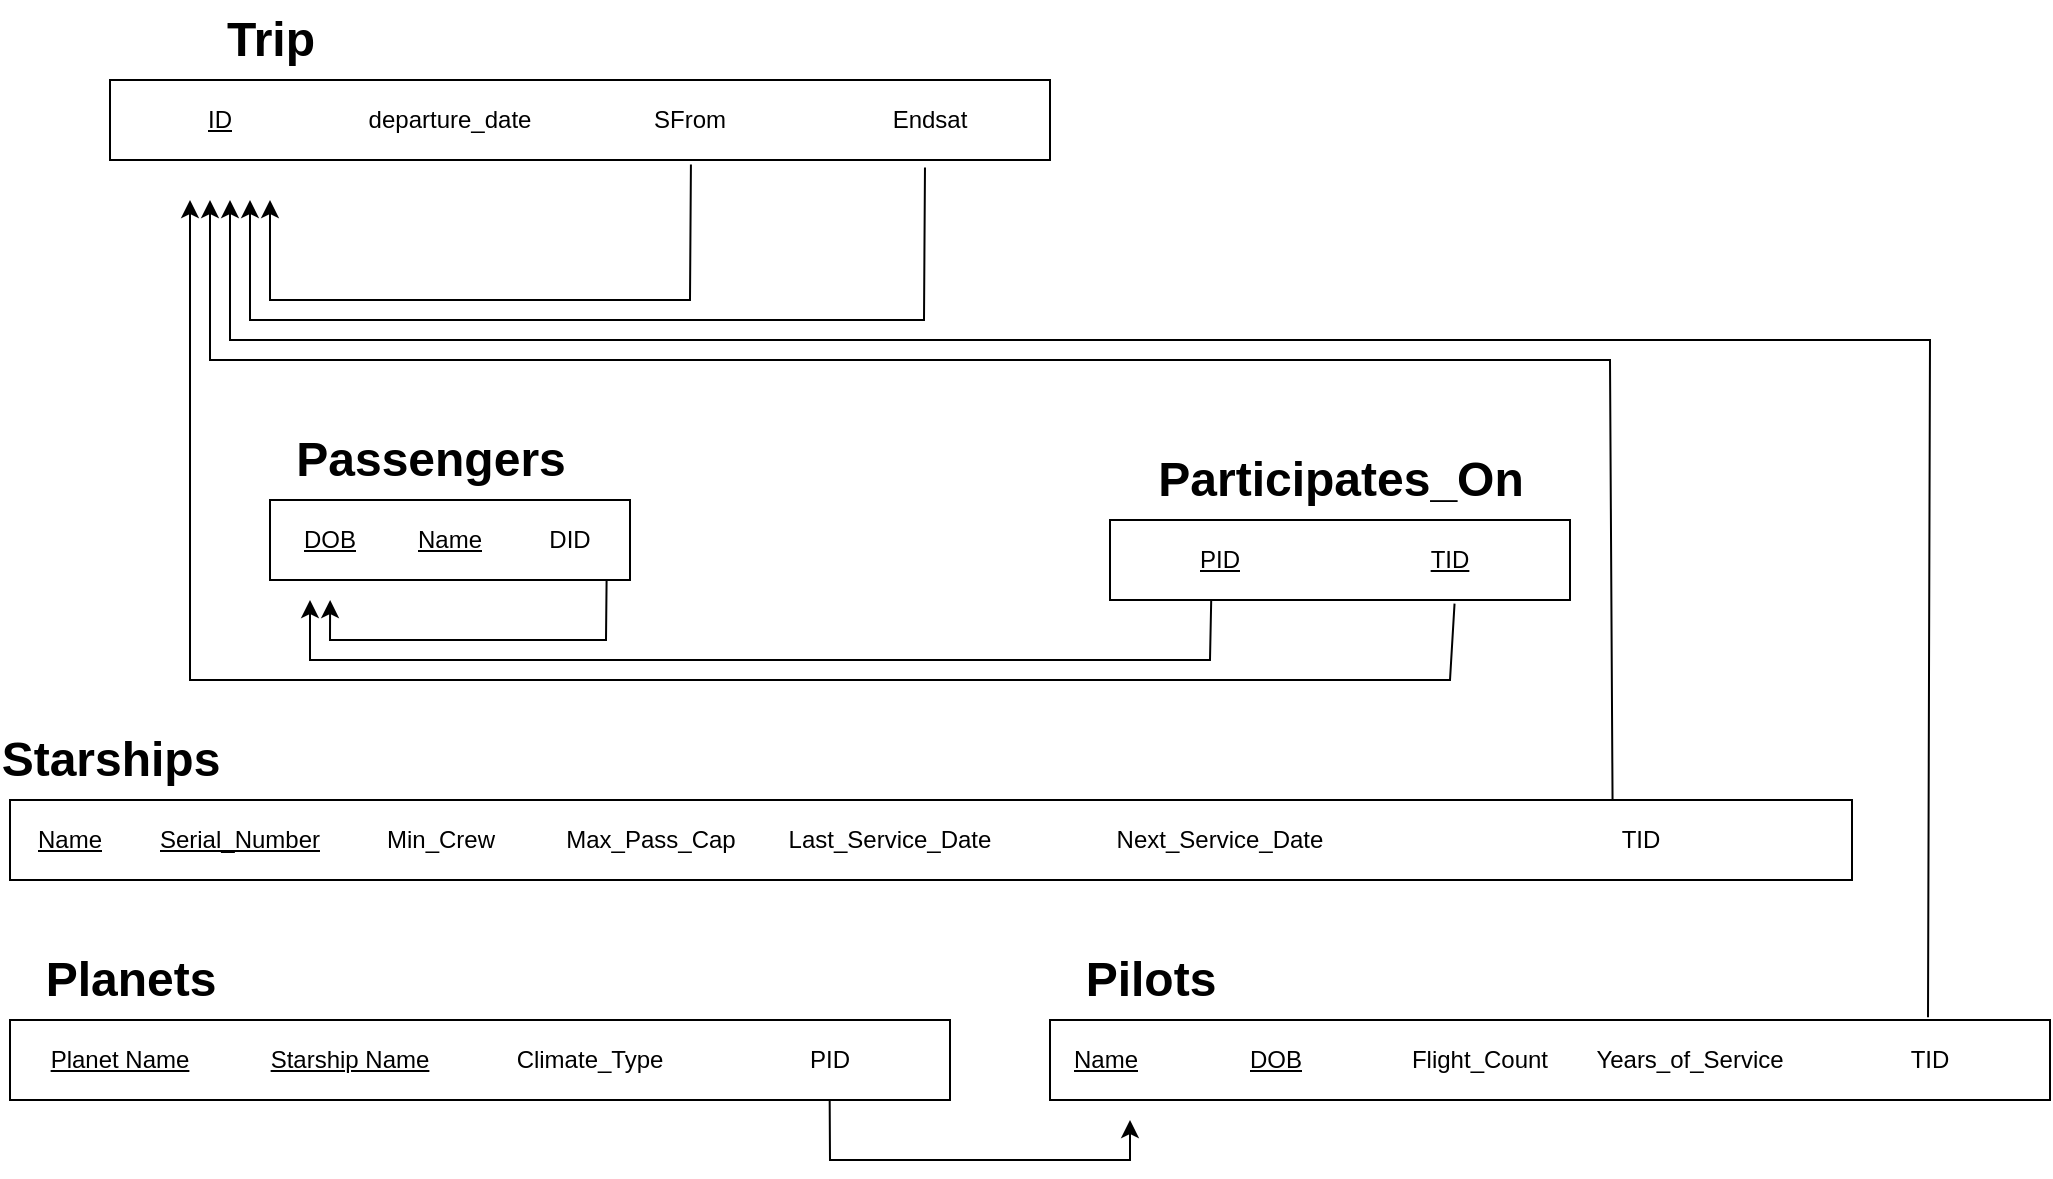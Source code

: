 <mxfile version="24.2.1" type="device">
  <diagram id="C5RBs43oDa-KdzZeNtuy" name="Page-1">
    <mxGraphModel dx="1313" dy="577" grid="1" gridSize="10" guides="1" tooltips="1" connect="1" arrows="1" fold="1" page="1" pageScale="1" pageWidth="827" pageHeight="1169" math="0" shadow="0">
      <root>
        <mxCell id="WIyWlLk6GJQsqaUBKTNV-0" />
        <mxCell id="WIyWlLk6GJQsqaUBKTNV-1" parent="WIyWlLk6GJQsqaUBKTNV-0" />
        <mxCell id="IJf_oxvMi_yI0q4zsniB-27" value="Passengers" style="text;strokeColor=none;fillColor=none;html=1;fontSize=24;fontStyle=1;verticalAlign=middle;align=center;" parent="WIyWlLk6GJQsqaUBKTNV-1" vertex="1">
          <mxGeometry x="200" y="1290" width="100" height="40" as="geometry" />
        </mxCell>
        <mxCell id="IJf_oxvMi_yI0q4zsniB-41" value="" style="shape=table;html=1;whiteSpace=wrap;startSize=0;container=1;collapsible=0;childLayout=tableLayout;columnLines=0;rowLines=0;fontSize=16;strokeColor=default;" parent="WIyWlLk6GJQsqaUBKTNV-1" vertex="1">
          <mxGeometry x="170" y="1330" width="180" height="40" as="geometry" />
        </mxCell>
        <mxCell id="IJf_oxvMi_yI0q4zsniB-42" value="" style="shape=tableRow;horizontal=0;startSize=0;swimlaneHead=0;swimlaneBody=0;top=0;left=0;bottom=0;right=0;collapsible=0;dropTarget=0;fillColor=none;points=[[0,0.5],[1,0.5]];portConstraint=eastwest;fontSize=16;strokeColor=inherit;" parent="IJf_oxvMi_yI0q4zsniB-41" vertex="1">
          <mxGeometry width="180" height="40" as="geometry" />
        </mxCell>
        <mxCell id="IJf_oxvMi_yI0q4zsniB-43" value="&lt;u&gt;DOB&lt;/u&gt;" style="shape=partialRectangle;html=1;whiteSpace=wrap;connectable=0;fillColor=none;top=0;left=0;bottom=0;right=0;overflow=hidden;fontSize=12;strokeColor=inherit;" parent="IJf_oxvMi_yI0q4zsniB-42" vertex="1">
          <mxGeometry width="60" height="40" as="geometry">
            <mxRectangle width="60" height="40" as="alternateBounds" />
          </mxGeometry>
        </mxCell>
        <mxCell id="IJf_oxvMi_yI0q4zsniB-44" value="&lt;u&gt;Name&lt;/u&gt;" style="shape=partialRectangle;html=1;whiteSpace=wrap;connectable=0;fillColor=none;top=0;left=0;bottom=0;right=0;overflow=hidden;fontSize=12;strokeColor=inherit;" parent="IJf_oxvMi_yI0q4zsniB-42" vertex="1">
          <mxGeometry x="60" width="60" height="40" as="geometry">
            <mxRectangle width="60" height="40" as="alternateBounds" />
          </mxGeometry>
        </mxCell>
        <mxCell id="IuTOKo6c5WQzJCZQz2z7-27" value="DID" style="shape=partialRectangle;html=1;whiteSpace=wrap;connectable=0;fillColor=none;top=0;left=0;bottom=0;right=0;overflow=hidden;fontSize=12;strokeColor=inherit;" parent="IJf_oxvMi_yI0q4zsniB-42" vertex="1">
          <mxGeometry x="120" width="60" height="40" as="geometry">
            <mxRectangle width="60" height="40" as="alternateBounds" />
          </mxGeometry>
        </mxCell>
        <mxCell id="IuTOKo6c5WQzJCZQz2z7-28" value="" style="endArrow=classic;html=1;rounded=0;entryX=0.167;entryY=1.25;entryDx=0;entryDy=0;entryPerimeter=0;exitX=0.935;exitY=0.995;exitDx=0;exitDy=0;exitPerimeter=0;" parent="IJf_oxvMi_yI0q4zsniB-41" source="IJf_oxvMi_yI0q4zsniB-42" target="IJf_oxvMi_yI0q4zsniB-42" edge="1">
          <mxGeometry width="50" height="50" relative="1" as="geometry">
            <mxPoint x="170" y="70" as="sourcePoint" />
            <mxPoint x="30" y="60" as="targetPoint" />
            <Array as="points">
              <mxPoint x="168" y="70" />
              <mxPoint x="30" y="70" />
            </Array>
          </mxGeometry>
        </mxCell>
        <mxCell id="IJf_oxvMi_yI0q4zsniB-60" value="Starships" style="text;strokeColor=none;fillColor=none;html=1;fontSize=24;fontStyle=1;verticalAlign=middle;align=center;" parent="WIyWlLk6GJQsqaUBKTNV-1" vertex="1">
          <mxGeometry x="40" y="1440" width="100" height="40" as="geometry" />
        </mxCell>
        <mxCell id="IJf_oxvMi_yI0q4zsniB-80" value="Pilots" style="text;strokeColor=none;fillColor=none;html=1;fontSize=24;fontStyle=1;verticalAlign=middle;align=center;" parent="WIyWlLk6GJQsqaUBKTNV-1" vertex="1">
          <mxGeometry x="560" y="1550" width="100" height="40" as="geometry" />
        </mxCell>
        <mxCell id="IJf_oxvMi_yI0q4zsniB-81" value="" style="shape=table;html=1;whiteSpace=wrap;startSize=0;container=1;collapsible=0;childLayout=tableLayout;columnLines=0;rowLines=0;fontSize=16;strokeColor=default;" parent="WIyWlLk6GJQsqaUBKTNV-1" vertex="1">
          <mxGeometry x="560" y="1590" width="500" height="40" as="geometry" />
        </mxCell>
        <mxCell id="IJf_oxvMi_yI0q4zsniB-82" value="" style="shape=tableRow;horizontal=0;startSize=0;swimlaneHead=0;swimlaneBody=0;top=0;left=0;bottom=0;right=0;collapsible=0;dropTarget=0;fillColor=none;points=[[0,0.5],[1,0.5]];portConstraint=eastwest;fontSize=16;strokeColor=inherit;" parent="IJf_oxvMi_yI0q4zsniB-81" vertex="1">
          <mxGeometry width="500" height="40" as="geometry" />
        </mxCell>
        <mxCell id="IJf_oxvMi_yI0q4zsniB-83" value="&lt;u&gt;Name&lt;/u&gt;" style="shape=partialRectangle;html=1;whiteSpace=wrap;connectable=0;fillColor=none;top=0;left=0;bottom=0;right=0;overflow=hidden;fontSize=12;strokeColor=inherit;" parent="IJf_oxvMi_yI0q4zsniB-82" vertex="1">
          <mxGeometry width="56" height="40" as="geometry">
            <mxRectangle width="56" height="40" as="alternateBounds" />
          </mxGeometry>
        </mxCell>
        <mxCell id="IJf_oxvMi_yI0q4zsniB-84" value="&lt;u&gt;DOB&lt;/u&gt;" style="shape=partialRectangle;html=1;whiteSpace=wrap;connectable=0;fillColor=none;top=0;left=0;bottom=0;right=0;overflow=hidden;fontSize=12;strokeColor=inherit;" parent="IJf_oxvMi_yI0q4zsniB-82" vertex="1">
          <mxGeometry x="56" width="114" height="40" as="geometry">
            <mxRectangle width="114" height="40" as="alternateBounds" />
          </mxGeometry>
        </mxCell>
        <mxCell id="IJf_oxvMi_yI0q4zsniB-85" value="Flight_Count" style="shape=partialRectangle;html=1;whiteSpace=wrap;connectable=0;fillColor=none;top=0;left=0;bottom=0;right=0;overflow=hidden;fontSize=12;strokeColor=inherit;" parent="IJf_oxvMi_yI0q4zsniB-82" vertex="1">
          <mxGeometry x="170" width="90" height="40" as="geometry">
            <mxRectangle width="90" height="40" as="alternateBounds" />
          </mxGeometry>
        </mxCell>
        <mxCell id="IJf_oxvMi_yI0q4zsniB-86" value="Years_of_Service" style="shape=partialRectangle;html=1;whiteSpace=wrap;connectable=0;fillColor=none;top=0;left=0;bottom=0;right=0;overflow=hidden;fontSize=12;strokeColor=inherit;" parent="IJf_oxvMi_yI0q4zsniB-82" vertex="1">
          <mxGeometry x="260" width="120" height="40" as="geometry">
            <mxRectangle width="120" height="40" as="alternateBounds" />
          </mxGeometry>
        </mxCell>
        <mxCell id="IuTOKo6c5WQzJCZQz2z7-19" value="TID" style="shape=partialRectangle;html=1;whiteSpace=wrap;connectable=0;fillColor=none;top=0;left=0;bottom=0;right=0;overflow=hidden;fontSize=12;strokeColor=inherit;" parent="IJf_oxvMi_yI0q4zsniB-82" vertex="1">
          <mxGeometry x="380" width="120" height="40" as="geometry">
            <mxRectangle width="120" height="40" as="alternateBounds" />
          </mxGeometry>
        </mxCell>
        <mxCell id="IJf_oxvMi_yI0q4zsniB-89" value="Planets" style="text;strokeColor=none;fillColor=none;html=1;fontSize=24;fontStyle=1;verticalAlign=middle;align=center;" parent="WIyWlLk6GJQsqaUBKTNV-1" vertex="1">
          <mxGeometry x="50" y="1550" width="100" height="40" as="geometry" />
        </mxCell>
        <mxCell id="IJf_oxvMi_yI0q4zsniB-90" value="" style="shape=table;html=1;whiteSpace=wrap;startSize=0;container=1;collapsible=0;childLayout=tableLayout;columnLines=0;rowLines=0;fontSize=16;strokeColor=default;" parent="WIyWlLk6GJQsqaUBKTNV-1" vertex="1">
          <mxGeometry x="40" y="1590" width="470" height="40" as="geometry" />
        </mxCell>
        <mxCell id="IJf_oxvMi_yI0q4zsniB-91" value="" style="shape=tableRow;horizontal=0;startSize=0;swimlaneHead=0;swimlaneBody=0;top=0;left=0;bottom=0;right=0;collapsible=0;dropTarget=0;fillColor=none;points=[[0,0.5],[1,0.5]];portConstraint=eastwest;fontSize=16;strokeColor=inherit;" parent="IJf_oxvMi_yI0q4zsniB-90" vertex="1">
          <mxGeometry width="470" height="40" as="geometry" />
        </mxCell>
        <mxCell id="IJf_oxvMi_yI0q4zsniB-92" value="&lt;u&gt;Planet Name&lt;/u&gt;" style="shape=partialRectangle;html=1;whiteSpace=wrap;connectable=0;fillColor=none;top=0;left=0;bottom=0;right=0;overflow=hidden;fontSize=12;strokeColor=inherit;" parent="IJf_oxvMi_yI0q4zsniB-91" vertex="1">
          <mxGeometry width="110" height="40" as="geometry">
            <mxRectangle width="110" height="40" as="alternateBounds" />
          </mxGeometry>
        </mxCell>
        <mxCell id="IJf_oxvMi_yI0q4zsniB-93" value="&lt;u&gt;Starship Name&lt;/u&gt;" style="shape=partialRectangle;html=1;whiteSpace=wrap;connectable=0;fillColor=none;top=0;left=0;bottom=0;right=0;overflow=hidden;fontSize=12;strokeColor=inherit;" parent="IJf_oxvMi_yI0q4zsniB-91" vertex="1">
          <mxGeometry x="110" width="120" height="40" as="geometry">
            <mxRectangle width="120" height="40" as="alternateBounds" />
          </mxGeometry>
        </mxCell>
        <mxCell id="IJf_oxvMi_yI0q4zsniB-94" value="Climate_Type" style="shape=partialRectangle;html=1;whiteSpace=wrap;connectable=0;fillColor=none;top=0;left=0;bottom=0;right=0;overflow=hidden;fontSize=12;strokeColor=inherit;" parent="IJf_oxvMi_yI0q4zsniB-91" vertex="1">
          <mxGeometry x="230" width="120" height="40" as="geometry">
            <mxRectangle width="120" height="40" as="alternateBounds" />
          </mxGeometry>
        </mxCell>
        <mxCell id="IuTOKo6c5WQzJCZQz2z7-21" value="PID" style="shape=partialRectangle;html=1;whiteSpace=wrap;connectable=0;fillColor=none;top=0;left=0;bottom=0;right=0;overflow=hidden;fontSize=12;strokeColor=inherit;" parent="IJf_oxvMi_yI0q4zsniB-91" vertex="1">
          <mxGeometry x="350" width="120" height="40" as="geometry">
            <mxRectangle width="120" height="40" as="alternateBounds" />
          </mxGeometry>
        </mxCell>
        <mxCell id="IJf_oxvMi_yI0q4zsniB-96" value="Trip" style="text;strokeColor=none;fillColor=none;html=1;fontSize=24;fontStyle=1;verticalAlign=middle;align=center;" parent="WIyWlLk6GJQsqaUBKTNV-1" vertex="1">
          <mxGeometry x="120" y="1080" width="100" height="40" as="geometry" />
        </mxCell>
        <mxCell id="IuTOKo6c5WQzJCZQz2z7-18" value="" style="endArrow=classic;html=1;rounded=0;exitX=0.87;exitY=-0.005;exitDx=0;exitDy=0;exitPerimeter=0;" parent="WIyWlLk6GJQsqaUBKTNV-1" source="IJf_oxvMi_yI0q4zsniB-62" edge="1">
          <mxGeometry width="50" height="50" relative="1" as="geometry">
            <mxPoint x="580" y="950" as="sourcePoint" />
            <mxPoint x="140" y="1180" as="targetPoint" />
            <Array as="points">
              <mxPoint x="840" y="1260" />
              <mxPoint x="140" y="1260" />
            </Array>
          </mxGeometry>
        </mxCell>
        <mxCell id="IuTOKo6c5WQzJCZQz2z7-20" value="" style="endArrow=classic;html=1;rounded=0;exitX=0.878;exitY=-0.035;exitDx=0;exitDy=0;exitPerimeter=0;" parent="WIyWlLk6GJQsqaUBKTNV-1" source="IJf_oxvMi_yI0q4zsniB-82" edge="1">
          <mxGeometry width="50" height="50" relative="1" as="geometry">
            <mxPoint x="1000" y="1580" as="sourcePoint" />
            <mxPoint x="150" y="1180" as="targetPoint" />
            <Array as="points">
              <mxPoint x="1000" y="1250" />
              <mxPoint x="150" y="1250" />
            </Array>
          </mxGeometry>
        </mxCell>
        <mxCell id="IuTOKo6c5WQzJCZQz2z7-22" value="" style="endArrow=classic;html=1;rounded=0;exitX=0.872;exitY=1.005;exitDx=0;exitDy=0;exitPerimeter=0;" parent="WIyWlLk6GJQsqaUBKTNV-1" source="IJf_oxvMi_yI0q4zsniB-91" edge="1">
          <mxGeometry width="50" height="50" relative="1" as="geometry">
            <mxPoint x="460" y="1710" as="sourcePoint" />
            <mxPoint x="600" y="1640" as="targetPoint" />
            <Array as="points">
              <mxPoint x="450" y="1660" />
              <mxPoint x="600" y="1660" />
            </Array>
          </mxGeometry>
        </mxCell>
        <mxCell id="IuTOKo6c5WQzJCZQz2z7-30" value="Participates_On" style="text;strokeColor=none;fillColor=none;html=1;fontSize=24;fontStyle=1;verticalAlign=middle;align=center;" parent="WIyWlLk6GJQsqaUBKTNV-1" vertex="1">
          <mxGeometry x="655" y="1300" width="100" height="40" as="geometry" />
        </mxCell>
        <mxCell id="IuTOKo6c5WQzJCZQz2z7-31" value="" style="shape=table;html=1;whiteSpace=wrap;startSize=0;container=1;collapsible=0;childLayout=tableLayout;columnLines=0;rowLines=0;fontSize=16;strokeColor=default;" parent="WIyWlLk6GJQsqaUBKTNV-1" vertex="1">
          <mxGeometry x="590" y="1340" width="230" height="40" as="geometry" />
        </mxCell>
        <mxCell id="IuTOKo6c5WQzJCZQz2z7-32" value="" style="shape=tableRow;horizontal=0;startSize=0;swimlaneHead=0;swimlaneBody=0;top=0;left=0;bottom=0;right=0;collapsible=0;dropTarget=0;fillColor=none;points=[[0,0.5],[1,0.5]];portConstraint=eastwest;fontSize=16;strokeColor=inherit;" parent="IuTOKo6c5WQzJCZQz2z7-31" vertex="1">
          <mxGeometry width="230" height="40" as="geometry" />
        </mxCell>
        <mxCell id="IuTOKo6c5WQzJCZQz2z7-33" value="&lt;u&gt;PID&lt;/u&gt;" style="shape=partialRectangle;html=1;whiteSpace=wrap;connectable=0;fillColor=none;top=0;left=0;bottom=0;right=0;overflow=hidden;fontSize=12;strokeColor=inherit;" parent="IuTOKo6c5WQzJCZQz2z7-32" vertex="1">
          <mxGeometry width="110" height="40" as="geometry">
            <mxRectangle width="110" height="40" as="alternateBounds" />
          </mxGeometry>
        </mxCell>
        <mxCell id="IuTOKo6c5WQzJCZQz2z7-34" value="&lt;u&gt;TID&lt;/u&gt;" style="shape=partialRectangle;html=1;whiteSpace=wrap;connectable=0;fillColor=none;top=0;left=0;bottom=0;right=0;overflow=hidden;fontSize=12;strokeColor=inherit;" parent="IuTOKo6c5WQzJCZQz2z7-32" vertex="1">
          <mxGeometry x="110" width="120" height="40" as="geometry">
            <mxRectangle width="120" height="40" as="alternateBounds" />
          </mxGeometry>
        </mxCell>
        <mxCell id="IuTOKo6c5WQzJCZQz2z7-37" value="" style="endArrow=classic;html=1;rounded=0;exitX=0.22;exitY=1.005;exitDx=0;exitDy=0;exitPerimeter=0;" parent="WIyWlLk6GJQsqaUBKTNV-1" edge="1" source="IuTOKo6c5WQzJCZQz2z7-32">
          <mxGeometry width="50" height="50" relative="1" as="geometry">
            <mxPoint x="350" y="1610" as="sourcePoint" />
            <mxPoint x="190" y="1380" as="targetPoint" />
            <Array as="points">
              <mxPoint x="640" y="1410" />
              <mxPoint x="190" y="1410" />
            </Array>
          </mxGeometry>
        </mxCell>
        <mxCell id="IuTOKo6c5WQzJCZQz2z7-38" value="" style="endArrow=classic;html=1;rounded=0;exitX=0.749;exitY=1.045;exitDx=0;exitDy=0;exitPerimeter=0;" parent="WIyWlLk6GJQsqaUBKTNV-1" edge="1" source="IuTOKo6c5WQzJCZQz2z7-32">
          <mxGeometry width="50" height="50" relative="1" as="geometry">
            <mxPoint x="270.66" y="1440.2" as="sourcePoint" />
            <mxPoint x="130" y="1180" as="targetPoint" />
            <Array as="points">
              <mxPoint x="760" y="1420" />
              <mxPoint x="130" y="1420" />
              <mxPoint x="130" y="1270" />
            </Array>
          </mxGeometry>
        </mxCell>
        <mxCell id="IJf_oxvMi_yI0q4zsniB-61" value="" style="shape=table;html=1;whiteSpace=wrap;startSize=0;container=1;collapsible=0;childLayout=tableLayout;columnLines=0;rowLines=0;fontSize=16;strokeColor=default;" parent="WIyWlLk6GJQsqaUBKTNV-1" vertex="1">
          <mxGeometry x="40" y="1480" width="921" height="40" as="geometry" />
        </mxCell>
        <mxCell id="IuTOKo6c5WQzJCZQz2z7-1" style="edgeStyle=orthogonalEdgeStyle;rounded=0;orthogonalLoop=1;jettySize=auto;html=1;exitX=1;exitY=0.5;exitDx=0;exitDy=0;" parent="IJf_oxvMi_yI0q4zsniB-61" source="IJf_oxvMi_yI0q4zsniB-62" target="IJf_oxvMi_yI0q4zsniB-62" edge="1">
          <mxGeometry relative="1" as="geometry" />
        </mxCell>
        <mxCell id="IJf_oxvMi_yI0q4zsniB-62" value="" style="shape=tableRow;horizontal=0;startSize=0;swimlaneHead=0;swimlaneBody=0;top=0;left=0;bottom=0;right=0;collapsible=0;dropTarget=0;fillColor=none;points=[[0,0.5],[1,0.5]];portConstraint=eastwest;fontSize=16;strokeColor=inherit;" parent="IJf_oxvMi_yI0q4zsniB-61" vertex="1">
          <mxGeometry width="921" height="40" as="geometry" />
        </mxCell>
        <mxCell id="IJf_oxvMi_yI0q4zsniB-63" value="&lt;u&gt;Name&lt;/u&gt;" style="shape=partialRectangle;html=1;whiteSpace=wrap;connectable=0;fillColor=none;top=0;left=0;bottom=0;right=0;overflow=hidden;fontSize=12;strokeColor=inherit;" parent="IJf_oxvMi_yI0q4zsniB-62" vertex="1">
          <mxGeometry width="60" height="40" as="geometry">
            <mxRectangle width="60" height="40" as="alternateBounds" />
          </mxGeometry>
        </mxCell>
        <mxCell id="IJf_oxvMi_yI0q4zsniB-64" value="&lt;u&gt;Serial_Number&lt;/u&gt;" style="shape=partialRectangle;html=1;whiteSpace=wrap;connectable=0;fillColor=none;top=0;left=0;bottom=0;right=0;overflow=hidden;fontSize=12;strokeColor=inherit;" parent="IJf_oxvMi_yI0q4zsniB-62" vertex="1">
          <mxGeometry x="60" width="110" height="40" as="geometry">
            <mxRectangle width="110" height="40" as="alternateBounds" />
          </mxGeometry>
        </mxCell>
        <mxCell id="IJf_oxvMi_yI0q4zsniB-65" value="Min_Crew" style="shape=partialRectangle;html=1;whiteSpace=wrap;connectable=0;fillColor=none;top=0;left=0;bottom=0;right=0;overflow=hidden;fontSize=12;strokeColor=inherit;" parent="IJf_oxvMi_yI0q4zsniB-62" vertex="1">
          <mxGeometry x="170" width="91" height="40" as="geometry">
            <mxRectangle width="91" height="40" as="alternateBounds" />
          </mxGeometry>
        </mxCell>
        <mxCell id="IJf_oxvMi_yI0q4zsniB-73" value="Max_Pass_Cap" style="shape=partialRectangle;html=1;whiteSpace=wrap;connectable=0;fillColor=none;top=0;left=0;bottom=0;right=0;overflow=hidden;fontSize=12;strokeColor=inherit;" parent="IJf_oxvMi_yI0q4zsniB-62" vertex="1">
          <mxGeometry x="261" width="119" height="40" as="geometry">
            <mxRectangle width="119" height="40" as="alternateBounds" />
          </mxGeometry>
        </mxCell>
        <mxCell id="IJf_oxvMi_yI0q4zsniB-74" value="Last_Service_Date" style="shape=partialRectangle;html=1;whiteSpace=wrap;connectable=0;fillColor=none;top=0;left=0;bottom=0;right=0;overflow=hidden;fontSize=12;strokeColor=inherit;" parent="IJf_oxvMi_yI0q4zsniB-62" vertex="1">
          <mxGeometry x="380" width="120" height="40" as="geometry">
            <mxRectangle width="120" height="40" as="alternateBounds" />
          </mxGeometry>
        </mxCell>
        <mxCell id="IJf_oxvMi_yI0q4zsniB-75" value="Next_Service_Date" style="shape=partialRectangle;html=1;whiteSpace=wrap;connectable=0;fillColor=none;top=0;left=0;bottom=0;right=0;overflow=hidden;fontSize=12;strokeColor=inherit;" parent="IJf_oxvMi_yI0q4zsniB-62" vertex="1">
          <mxGeometry x="500" width="210" height="40" as="geometry">
            <mxRectangle width="210" height="40" as="alternateBounds" />
          </mxGeometry>
        </mxCell>
        <mxCell id="IuTOKo6c5WQzJCZQz2z7-16" value="TID" style="shape=partialRectangle;html=1;whiteSpace=wrap;connectable=0;fillColor=none;top=0;left=0;bottom=0;right=0;overflow=hidden;fontSize=12;strokeColor=inherit;" parent="IJf_oxvMi_yI0q4zsniB-62" vertex="1">
          <mxGeometry x="710" width="211" height="40" as="geometry">
            <mxRectangle width="211" height="40" as="alternateBounds" />
          </mxGeometry>
        </mxCell>
        <mxCell id="IJf_oxvMi_yI0q4zsniB-97" value="" style="shape=table;html=1;whiteSpace=wrap;startSize=0;container=1;collapsible=0;childLayout=tableLayout;columnLines=0;rowLines=0;fontSize=16;strokeColor=default;" parent="WIyWlLk6GJQsqaUBKTNV-1" vertex="1">
          <mxGeometry x="90" y="1120" width="470" height="40" as="geometry" />
        </mxCell>
        <mxCell id="IJf_oxvMi_yI0q4zsniB-98" value="" style="shape=tableRow;horizontal=0;startSize=0;swimlaneHead=0;swimlaneBody=0;top=0;left=0;bottom=0;right=0;collapsible=0;dropTarget=0;fillColor=none;points=[[0,0.5],[1,0.5]];portConstraint=eastwest;fontSize=16;strokeColor=inherit;" parent="IJf_oxvMi_yI0q4zsniB-97" vertex="1">
          <mxGeometry width="470" height="40" as="geometry" />
        </mxCell>
        <mxCell id="IJf_oxvMi_yI0q4zsniB-99" value="&lt;u&gt;ID&lt;/u&gt;" style="shape=partialRectangle;html=1;whiteSpace=wrap;connectable=0;fillColor=none;top=0;left=0;bottom=0;right=0;overflow=hidden;fontSize=12;strokeColor=inherit;" parent="IJf_oxvMi_yI0q4zsniB-98" vertex="1">
          <mxGeometry width="110" height="40" as="geometry">
            <mxRectangle width="110" height="40" as="alternateBounds" />
          </mxGeometry>
        </mxCell>
        <mxCell id="IJf_oxvMi_yI0q4zsniB-100" value="departure_date" style="shape=partialRectangle;html=1;whiteSpace=wrap;connectable=0;fillColor=none;top=0;left=0;bottom=0;right=0;overflow=hidden;fontSize=12;strokeColor=inherit;" parent="IJf_oxvMi_yI0q4zsniB-98" vertex="1">
          <mxGeometry x="110" width="120" height="40" as="geometry">
            <mxRectangle width="120" height="40" as="alternateBounds" />
          </mxGeometry>
        </mxCell>
        <mxCell id="IuTOKo6c5WQzJCZQz2z7-24" value="SFrom" style="shape=partialRectangle;html=1;whiteSpace=wrap;connectable=0;fillColor=none;top=0;left=0;bottom=0;right=0;overflow=hidden;fontSize=12;strokeColor=inherit;" parent="IJf_oxvMi_yI0q4zsniB-98" vertex="1">
          <mxGeometry x="230" width="120" height="40" as="geometry">
            <mxRectangle width="120" height="40" as="alternateBounds" />
          </mxGeometry>
        </mxCell>
        <mxCell id="IuTOKo6c5WQzJCZQz2z7-25" value="Endsat" style="shape=partialRectangle;html=1;whiteSpace=wrap;connectable=0;fillColor=none;top=0;left=0;bottom=0;right=0;overflow=hidden;fontSize=12;strokeColor=inherit;" parent="IJf_oxvMi_yI0q4zsniB-98" vertex="1">
          <mxGeometry x="350" width="120" height="40" as="geometry">
            <mxRectangle width="120" height="40" as="alternateBounds" />
          </mxGeometry>
        </mxCell>
        <mxCell id="IuTOKo6c5WQzJCZQz2z7-23" value="" style="endArrow=classic;html=1;rounded=0;exitX=0.618;exitY=1.055;exitDx=0;exitDy=0;exitPerimeter=0;" parent="IJf_oxvMi_yI0q4zsniB-97" source="IJf_oxvMi_yI0q4zsniB-98" edge="1">
          <mxGeometry width="50" height="50" relative="1" as="geometry">
            <mxPoint x="290" y="50" as="sourcePoint" />
            <mxPoint x="80" y="60" as="targetPoint" />
            <Array as="points">
              <mxPoint x="290" y="110" />
              <mxPoint x="220" y="110" />
              <mxPoint x="80" y="110" />
            </Array>
          </mxGeometry>
        </mxCell>
        <mxCell id="IuTOKo6c5WQzJCZQz2z7-26" value="" style="endArrow=classic;html=1;rounded=0;exitX=0.867;exitY=1.095;exitDx=0;exitDy=0;exitPerimeter=0;" parent="IJf_oxvMi_yI0q4zsniB-97" edge="1" source="IJf_oxvMi_yI0q4zsniB-98">
          <mxGeometry width="50" height="50" relative="1" as="geometry">
            <mxPoint x="420" y="70" as="sourcePoint" />
            <mxPoint x="70" y="60" as="targetPoint" />
            <Array as="points">
              <mxPoint x="407" y="120" />
              <mxPoint x="70" y="120" />
              <mxPoint x="70" y="100" />
            </Array>
          </mxGeometry>
        </mxCell>
      </root>
    </mxGraphModel>
  </diagram>
</mxfile>
